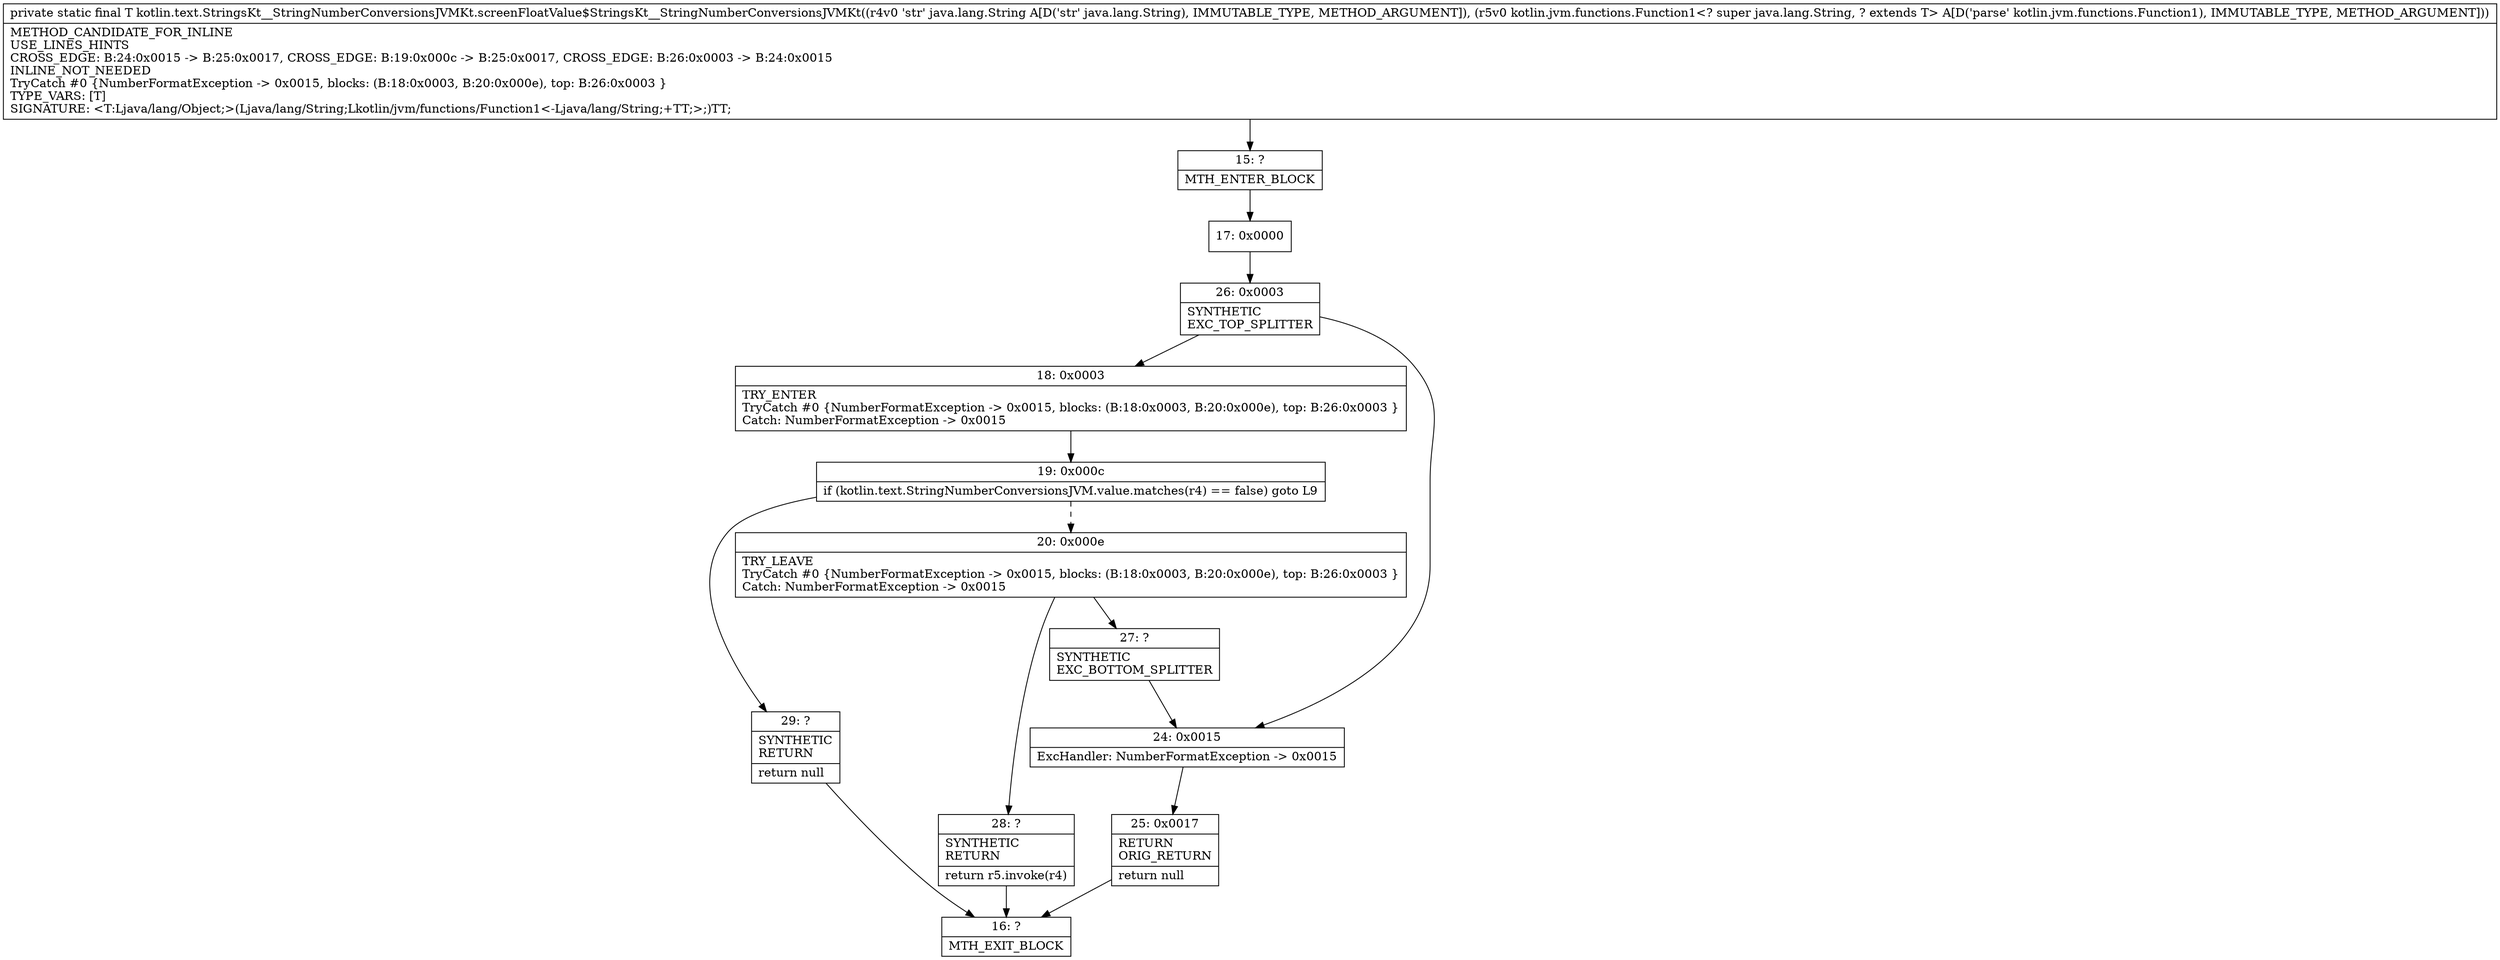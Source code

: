 digraph "CFG forkotlin.text.StringsKt__StringNumberConversionsJVMKt.screenFloatValue$StringsKt__StringNumberConversionsJVMKt(Ljava\/lang\/String;Lkotlin\/jvm\/functions\/Function1;)Ljava\/lang\/Object;" {
Node_15 [shape=record,label="{15\:\ ?|MTH_ENTER_BLOCK\l}"];
Node_17 [shape=record,label="{17\:\ 0x0000}"];
Node_26 [shape=record,label="{26\:\ 0x0003|SYNTHETIC\lEXC_TOP_SPLITTER\l}"];
Node_18 [shape=record,label="{18\:\ 0x0003|TRY_ENTER\lTryCatch #0 \{NumberFormatException \-\> 0x0015, blocks: (B:18:0x0003, B:20:0x000e), top: B:26:0x0003 \}\lCatch: NumberFormatException \-\> 0x0015\l}"];
Node_19 [shape=record,label="{19\:\ 0x000c|if (kotlin.text.StringNumberConversionsJVM.value.matches(r4) == false) goto L9\l}"];
Node_20 [shape=record,label="{20\:\ 0x000e|TRY_LEAVE\lTryCatch #0 \{NumberFormatException \-\> 0x0015, blocks: (B:18:0x0003, B:20:0x000e), top: B:26:0x0003 \}\lCatch: NumberFormatException \-\> 0x0015\l}"];
Node_27 [shape=record,label="{27\:\ ?|SYNTHETIC\lEXC_BOTTOM_SPLITTER\l}"];
Node_28 [shape=record,label="{28\:\ ?|SYNTHETIC\lRETURN\l|return r5.invoke(r4)\l}"];
Node_16 [shape=record,label="{16\:\ ?|MTH_EXIT_BLOCK\l}"];
Node_29 [shape=record,label="{29\:\ ?|SYNTHETIC\lRETURN\l|return null\l}"];
Node_24 [shape=record,label="{24\:\ 0x0015|ExcHandler: NumberFormatException \-\> 0x0015\l}"];
Node_25 [shape=record,label="{25\:\ 0x0017|RETURN\lORIG_RETURN\l|return null\l}"];
MethodNode[shape=record,label="{private static final T kotlin.text.StringsKt__StringNumberConversionsJVMKt.screenFloatValue$StringsKt__StringNumberConversionsJVMKt((r4v0 'str' java.lang.String A[D('str' java.lang.String), IMMUTABLE_TYPE, METHOD_ARGUMENT]), (r5v0 kotlin.jvm.functions.Function1\<? super java.lang.String, ? extends T\> A[D('parse' kotlin.jvm.functions.Function1), IMMUTABLE_TYPE, METHOD_ARGUMENT]))  | METHOD_CANDIDATE_FOR_INLINE\lUSE_LINES_HINTS\lCROSS_EDGE: B:24:0x0015 \-\> B:25:0x0017, CROSS_EDGE: B:19:0x000c \-\> B:25:0x0017, CROSS_EDGE: B:26:0x0003 \-\> B:24:0x0015\lINLINE_NOT_NEEDED\lTryCatch #0 \{NumberFormatException \-\> 0x0015, blocks: (B:18:0x0003, B:20:0x000e), top: B:26:0x0003 \}\lTYPE_VARS: [T]\lSIGNATURE: \<T:Ljava\/lang\/Object;\>(Ljava\/lang\/String;Lkotlin\/jvm\/functions\/Function1\<\-Ljava\/lang\/String;+TT;\>;)TT;\l}"];
MethodNode -> Node_15;Node_15 -> Node_17;
Node_17 -> Node_26;
Node_26 -> Node_18;
Node_26 -> Node_24;
Node_18 -> Node_19;
Node_19 -> Node_20[style=dashed];
Node_19 -> Node_29;
Node_20 -> Node_27;
Node_20 -> Node_28;
Node_27 -> Node_24;
Node_28 -> Node_16;
Node_29 -> Node_16;
Node_24 -> Node_25;
Node_25 -> Node_16;
}

